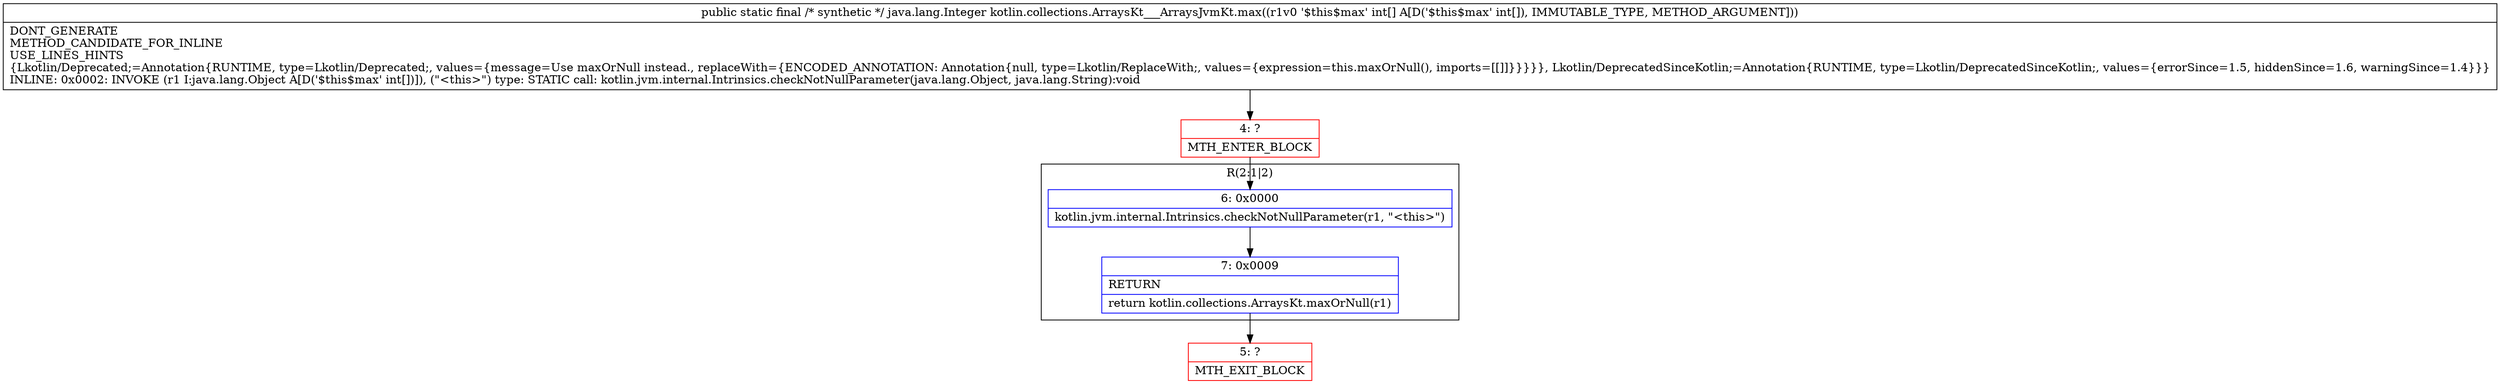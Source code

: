 digraph "CFG forkotlin.collections.ArraysKt___ArraysJvmKt.max([I)Ljava\/lang\/Integer;" {
subgraph cluster_Region_5455515 {
label = "R(2:1|2)";
node [shape=record,color=blue];
Node_6 [shape=record,label="{6\:\ 0x0000|kotlin.jvm.internal.Intrinsics.checkNotNullParameter(r1, \"\<this\>\")\l}"];
Node_7 [shape=record,label="{7\:\ 0x0009|RETURN\l|return kotlin.collections.ArraysKt.maxOrNull(r1)\l}"];
}
Node_4 [shape=record,color=red,label="{4\:\ ?|MTH_ENTER_BLOCK\l}"];
Node_5 [shape=record,color=red,label="{5\:\ ?|MTH_EXIT_BLOCK\l}"];
MethodNode[shape=record,label="{public static final \/* synthetic *\/ java.lang.Integer kotlin.collections.ArraysKt___ArraysJvmKt.max((r1v0 '$this$max' int[] A[D('$this$max' int[]), IMMUTABLE_TYPE, METHOD_ARGUMENT]))  | DONT_GENERATE\lMETHOD_CANDIDATE_FOR_INLINE\lUSE_LINES_HINTS\l\{Lkotlin\/Deprecated;=Annotation\{RUNTIME, type=Lkotlin\/Deprecated;, values=\{message=Use maxOrNull instead., replaceWith=\{ENCODED_ANNOTATION: Annotation\{null, type=Lkotlin\/ReplaceWith;, values=\{expression=this.maxOrNull(), imports=[[]]\}\}\}\}\}, Lkotlin\/DeprecatedSinceKotlin;=Annotation\{RUNTIME, type=Lkotlin\/DeprecatedSinceKotlin;, values=\{errorSince=1.5, hiddenSince=1.6, warningSince=1.4\}\}\}\lINLINE: 0x0002: INVOKE  (r1 I:java.lang.Object A[D('$this$max' int[])]), (\"\<this\>\") type: STATIC call: kotlin.jvm.internal.Intrinsics.checkNotNullParameter(java.lang.Object, java.lang.String):void\l}"];
MethodNode -> Node_4;Node_6 -> Node_7;
Node_7 -> Node_5;
Node_4 -> Node_6;
}

